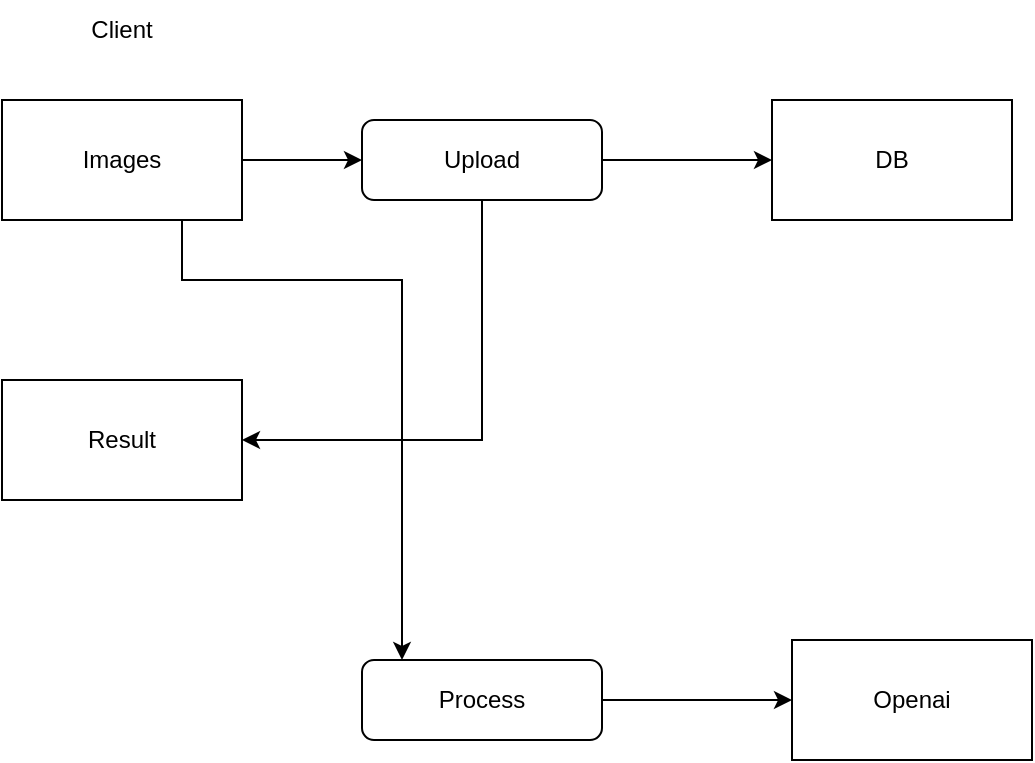 <mxfile version="24.4.9" type="github">
  <diagram name="Page-1" id="T9Xe04_0yYhEXC5HYD0T">
    <mxGraphModel dx="1712" dy="751" grid="1" gridSize="10" guides="1" tooltips="1" connect="1" arrows="1" fold="1" page="1" pageScale="1" pageWidth="850" pageHeight="1100" math="0" shadow="0">
      <root>
        <mxCell id="0" />
        <mxCell id="1" parent="0" />
        <mxCell id="HQ4qOL7HmaWt0xdFfUyT-5" style="edgeStyle=orthogonalEdgeStyle;rounded=0;orthogonalLoop=1;jettySize=auto;html=1;entryX=0;entryY=0.5;entryDx=0;entryDy=0;" edge="1" parent="1" source="HQ4qOL7HmaWt0xdFfUyT-1" target="HQ4qOL7HmaWt0xdFfUyT-2">
          <mxGeometry relative="1" as="geometry" />
        </mxCell>
        <mxCell id="HQ4qOL7HmaWt0xdFfUyT-11" style="edgeStyle=orthogonalEdgeStyle;rounded=0;orthogonalLoop=1;jettySize=auto;html=1;exitX=0.75;exitY=1;exitDx=0;exitDy=0;" edge="1" parent="1" source="HQ4qOL7HmaWt0xdFfUyT-1" target="HQ4qOL7HmaWt0xdFfUyT-10">
          <mxGeometry relative="1" as="geometry">
            <Array as="points">
              <mxPoint x="130" y="180" />
              <mxPoint x="240" y="180" />
            </Array>
          </mxGeometry>
        </mxCell>
        <mxCell id="HQ4qOL7HmaWt0xdFfUyT-1" value="Images" style="rounded=0;whiteSpace=wrap;html=1;" vertex="1" parent="1">
          <mxGeometry x="40" y="90" width="120" height="60" as="geometry" />
        </mxCell>
        <mxCell id="HQ4qOL7HmaWt0xdFfUyT-4" style="edgeStyle=orthogonalEdgeStyle;rounded=0;orthogonalLoop=1;jettySize=auto;html=1;entryX=1;entryY=0.5;entryDx=0;entryDy=0;exitX=0.5;exitY=1;exitDx=0;exitDy=0;" edge="1" parent="1" source="HQ4qOL7HmaWt0xdFfUyT-2" target="HQ4qOL7HmaWt0xdFfUyT-3">
          <mxGeometry relative="1" as="geometry" />
        </mxCell>
        <mxCell id="HQ4qOL7HmaWt0xdFfUyT-9" style="edgeStyle=orthogonalEdgeStyle;rounded=0;orthogonalLoop=1;jettySize=auto;html=1;entryX=0;entryY=0.5;entryDx=0;entryDy=0;" edge="1" parent="1" source="HQ4qOL7HmaWt0xdFfUyT-2" target="HQ4qOL7HmaWt0xdFfUyT-8">
          <mxGeometry relative="1" as="geometry" />
        </mxCell>
        <mxCell id="HQ4qOL7HmaWt0xdFfUyT-2" value="Upload" style="rounded=1;whiteSpace=wrap;html=1;" vertex="1" parent="1">
          <mxGeometry x="220" y="100" width="120" height="40" as="geometry" />
        </mxCell>
        <mxCell id="HQ4qOL7HmaWt0xdFfUyT-3" value="Result" style="rounded=0;whiteSpace=wrap;html=1;" vertex="1" parent="1">
          <mxGeometry x="40" y="230" width="120" height="60" as="geometry" />
        </mxCell>
        <mxCell id="HQ4qOL7HmaWt0xdFfUyT-6" value="Client" style="text;html=1;align=center;verticalAlign=middle;whiteSpace=wrap;rounded=0;" vertex="1" parent="1">
          <mxGeometry x="70" y="40" width="60" height="30" as="geometry" />
        </mxCell>
        <mxCell id="HQ4qOL7HmaWt0xdFfUyT-8" value="DB" style="rounded=0;whiteSpace=wrap;html=1;" vertex="1" parent="1">
          <mxGeometry x="425" y="90" width="120" height="60" as="geometry" />
        </mxCell>
        <mxCell id="HQ4qOL7HmaWt0xdFfUyT-13" style="edgeStyle=orthogonalEdgeStyle;rounded=0;orthogonalLoop=1;jettySize=auto;html=1;entryX=0;entryY=0.5;entryDx=0;entryDy=0;" edge="1" parent="1" source="HQ4qOL7HmaWt0xdFfUyT-10" target="HQ4qOL7HmaWt0xdFfUyT-12">
          <mxGeometry relative="1" as="geometry" />
        </mxCell>
        <mxCell id="HQ4qOL7HmaWt0xdFfUyT-10" value="Process" style="rounded=1;whiteSpace=wrap;html=1;" vertex="1" parent="1">
          <mxGeometry x="220" y="370" width="120" height="40" as="geometry" />
        </mxCell>
        <mxCell id="HQ4qOL7HmaWt0xdFfUyT-12" value="Openai" style="rounded=0;whiteSpace=wrap;html=1;" vertex="1" parent="1">
          <mxGeometry x="435" y="360" width="120" height="60" as="geometry" />
        </mxCell>
      </root>
    </mxGraphModel>
  </diagram>
</mxfile>
